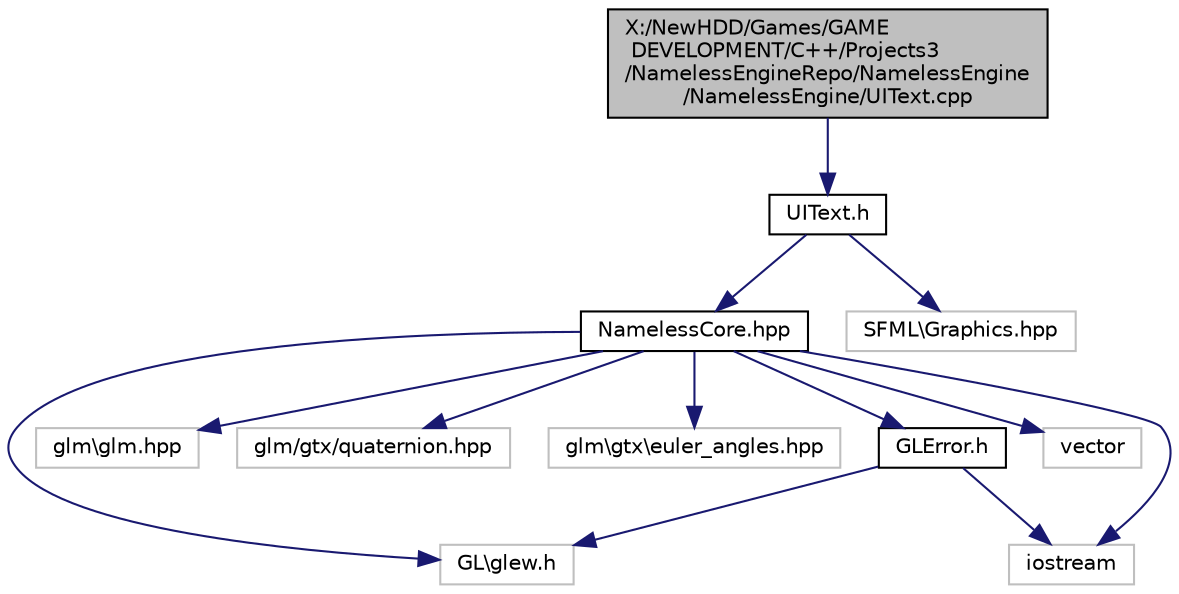 digraph "X:/NewHDD/Games/GAME DEVELOPMENT/C++/Projects3/NamelessEngineRepo/NamelessEngine/NamelessEngine/UIText.cpp"
{
  edge [fontname="Helvetica",fontsize="10",labelfontname="Helvetica",labelfontsize="10"];
  node [fontname="Helvetica",fontsize="10",shape=record];
  Node0 [label="X:/NewHDD/Games/GAME\l DEVELOPMENT/C++/Projects3\l/NamelessEngineRepo/NamelessEngine\l/NamelessEngine/UIText.cpp",height=0.2,width=0.4,color="black", fillcolor="grey75", style="filled", fontcolor="black"];
  Node0 -> Node1 [color="midnightblue",fontsize="10",style="solid",fontname="Helvetica"];
  Node1 [label="UIText.h",height=0.2,width=0.4,color="black", fillcolor="white", style="filled",URL="$_u_i_text_8h.html"];
  Node1 -> Node2 [color="midnightblue",fontsize="10",style="solid",fontname="Helvetica"];
  Node2 [label="NamelessCore.hpp",height=0.2,width=0.4,color="black", fillcolor="white", style="filled",URL="$_nameless_core_8hpp.html"];
  Node2 -> Node3 [color="midnightblue",fontsize="10",style="solid",fontname="Helvetica"];
  Node3 [label="GL\\glew.h",height=0.2,width=0.4,color="grey75", fillcolor="white", style="filled"];
  Node2 -> Node4 [color="midnightblue",fontsize="10",style="solid",fontname="Helvetica"];
  Node4 [label="glm\\glm.hpp",height=0.2,width=0.4,color="grey75", fillcolor="white", style="filled"];
  Node2 -> Node5 [color="midnightblue",fontsize="10",style="solid",fontname="Helvetica"];
  Node5 [label="glm/gtx/quaternion.hpp",height=0.2,width=0.4,color="grey75", fillcolor="white", style="filled"];
  Node2 -> Node6 [color="midnightblue",fontsize="10",style="solid",fontname="Helvetica"];
  Node6 [label="glm\\gtx\\euler_angles.hpp",height=0.2,width=0.4,color="grey75", fillcolor="white", style="filled"];
  Node2 -> Node7 [color="midnightblue",fontsize="10",style="solid",fontname="Helvetica"];
  Node7 [label="iostream",height=0.2,width=0.4,color="grey75", fillcolor="white", style="filled"];
  Node2 -> Node8 [color="midnightblue",fontsize="10",style="solid",fontname="Helvetica"];
  Node8 [label="vector",height=0.2,width=0.4,color="grey75", fillcolor="white", style="filled"];
  Node2 -> Node9 [color="midnightblue",fontsize="10",style="solid",fontname="Helvetica"];
  Node9 [label="GLError.h",height=0.2,width=0.4,color="black", fillcolor="white", style="filled",URL="$_g_l_error_8h.html"];
  Node9 -> Node7 [color="midnightblue",fontsize="10",style="solid",fontname="Helvetica"];
  Node9 -> Node3 [color="midnightblue",fontsize="10",style="solid",fontname="Helvetica"];
  Node1 -> Node10 [color="midnightblue",fontsize="10",style="solid",fontname="Helvetica"];
  Node10 [label="SFML\\Graphics.hpp",height=0.2,width=0.4,color="grey75", fillcolor="white", style="filled"];
}
